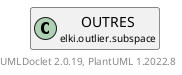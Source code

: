 @startuml
    remove .*\.(Instance|Par|Parameterizer|Factory)$
    set namespaceSeparator none
    hide empty fields
    hide empty methods

    class "<size:14>OUTRES.Par\n<size:10>elki.outlier.subspace" as elki.outlier.subspace.OUTRES.Par [[OUTRES.Par.html]] {
        {static} +D_ID: OptionID
        #eps: double
        +configure(Parameterization): void
        +make(): OUTRES
    }

    interface "<size:14>Parameterizer\n<size:10>elki.utilities.optionhandling" as elki.utilities.optionhandling.Parameterizer [[../../utilities/optionhandling/Parameterizer.html]] {
        {abstract} +make(): Object
    }
    class "<size:14>OUTRES\n<size:10>elki.outlier.subspace" as elki.outlier.subspace.OUTRES [[OUTRES.html]]

    elki.utilities.optionhandling.Parameterizer <|.. elki.outlier.subspace.OUTRES.Par
    elki.outlier.subspace.OUTRES +-- elki.outlier.subspace.OUTRES.Par

    center footer UMLDoclet 2.0.19, PlantUML 1.2022.8
@enduml
